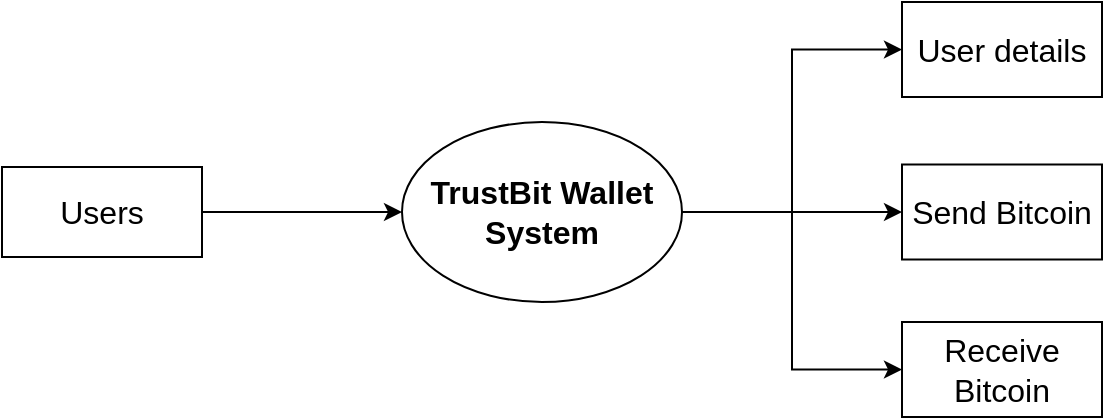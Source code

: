 <mxfile version="22.0.4" type="device">
  <diagram name="Page-1" id="vtuu7sUxKyb3fItVg6ei">
    <mxGraphModel dx="880" dy="426" grid="1" gridSize="10" guides="1" tooltips="1" connect="1" arrows="1" fold="1" page="1" pageScale="1" pageWidth="827" pageHeight="1169" math="0" shadow="0">
      <root>
        <mxCell id="0" />
        <mxCell id="1" parent="0" />
        <mxCell id="WKzA_RELbgtaRNRv_euk-7" style="edgeStyle=orthogonalEdgeStyle;rounded=0;orthogonalLoop=1;jettySize=auto;html=1;exitX=1;exitY=0.5;exitDx=0;exitDy=0;entryX=0;entryY=0.5;entryDx=0;entryDy=0;" edge="1" parent="1" source="WKzA_RELbgtaRNRv_euk-1" target="WKzA_RELbgtaRNRv_euk-3">
          <mxGeometry relative="1" as="geometry" />
        </mxCell>
        <mxCell id="WKzA_RELbgtaRNRv_euk-8" style="edgeStyle=orthogonalEdgeStyle;rounded=0;orthogonalLoop=1;jettySize=auto;html=1;entryX=0;entryY=0.5;entryDx=0;entryDy=0;" edge="1" parent="1" source="WKzA_RELbgtaRNRv_euk-1" target="WKzA_RELbgtaRNRv_euk-4">
          <mxGeometry relative="1" as="geometry" />
        </mxCell>
        <mxCell id="WKzA_RELbgtaRNRv_euk-9" style="edgeStyle=orthogonalEdgeStyle;rounded=0;orthogonalLoop=1;jettySize=auto;html=1;entryX=0;entryY=0.5;entryDx=0;entryDy=0;" edge="1" parent="1" source="WKzA_RELbgtaRNRv_euk-1" target="WKzA_RELbgtaRNRv_euk-5">
          <mxGeometry relative="1" as="geometry" />
        </mxCell>
        <mxCell id="WKzA_RELbgtaRNRv_euk-1" value="&lt;b&gt;&lt;font style=&quot;font-size: 16px;&quot;&gt;TrustBit Wallet System&lt;/font&gt;&lt;/b&gt;" style="ellipse;whiteSpace=wrap;html=1;" vertex="1" parent="1">
          <mxGeometry x="340" y="140" width="140" height="90" as="geometry" />
        </mxCell>
        <mxCell id="WKzA_RELbgtaRNRv_euk-6" style="edgeStyle=orthogonalEdgeStyle;rounded=0;orthogonalLoop=1;jettySize=auto;html=1;exitX=1;exitY=0.5;exitDx=0;exitDy=0;entryX=0;entryY=0.5;entryDx=0;entryDy=0;" edge="1" parent="1" source="WKzA_RELbgtaRNRv_euk-2" target="WKzA_RELbgtaRNRv_euk-1">
          <mxGeometry relative="1" as="geometry" />
        </mxCell>
        <mxCell id="WKzA_RELbgtaRNRv_euk-2" value="&lt;font style=&quot;font-size: 16px;&quot;&gt;Users&lt;/font&gt;" style="rounded=0;whiteSpace=wrap;html=1;" vertex="1" parent="1">
          <mxGeometry x="140" y="162.5" width="100" height="45" as="geometry" />
        </mxCell>
        <mxCell id="WKzA_RELbgtaRNRv_euk-3" value="&lt;font style=&quot;font-size: 16px;&quot;&gt;User details&lt;/font&gt;" style="rounded=0;whiteSpace=wrap;html=1;" vertex="1" parent="1">
          <mxGeometry x="590" y="80" width="100" height="47.5" as="geometry" />
        </mxCell>
        <mxCell id="WKzA_RELbgtaRNRv_euk-4" value="&lt;font style=&quot;font-size: 16px;&quot;&gt;Send Bitcoin&lt;/font&gt;" style="rounded=0;whiteSpace=wrap;html=1;" vertex="1" parent="1">
          <mxGeometry x="590" y="161.25" width="100" height="47.5" as="geometry" />
        </mxCell>
        <mxCell id="WKzA_RELbgtaRNRv_euk-5" value="&lt;font style=&quot;font-size: 16px;&quot;&gt;Receive Bitcoin&lt;/font&gt;" style="rounded=0;whiteSpace=wrap;html=1;" vertex="1" parent="1">
          <mxGeometry x="590" y="240" width="100" height="47.5" as="geometry" />
        </mxCell>
      </root>
    </mxGraphModel>
  </diagram>
</mxfile>
